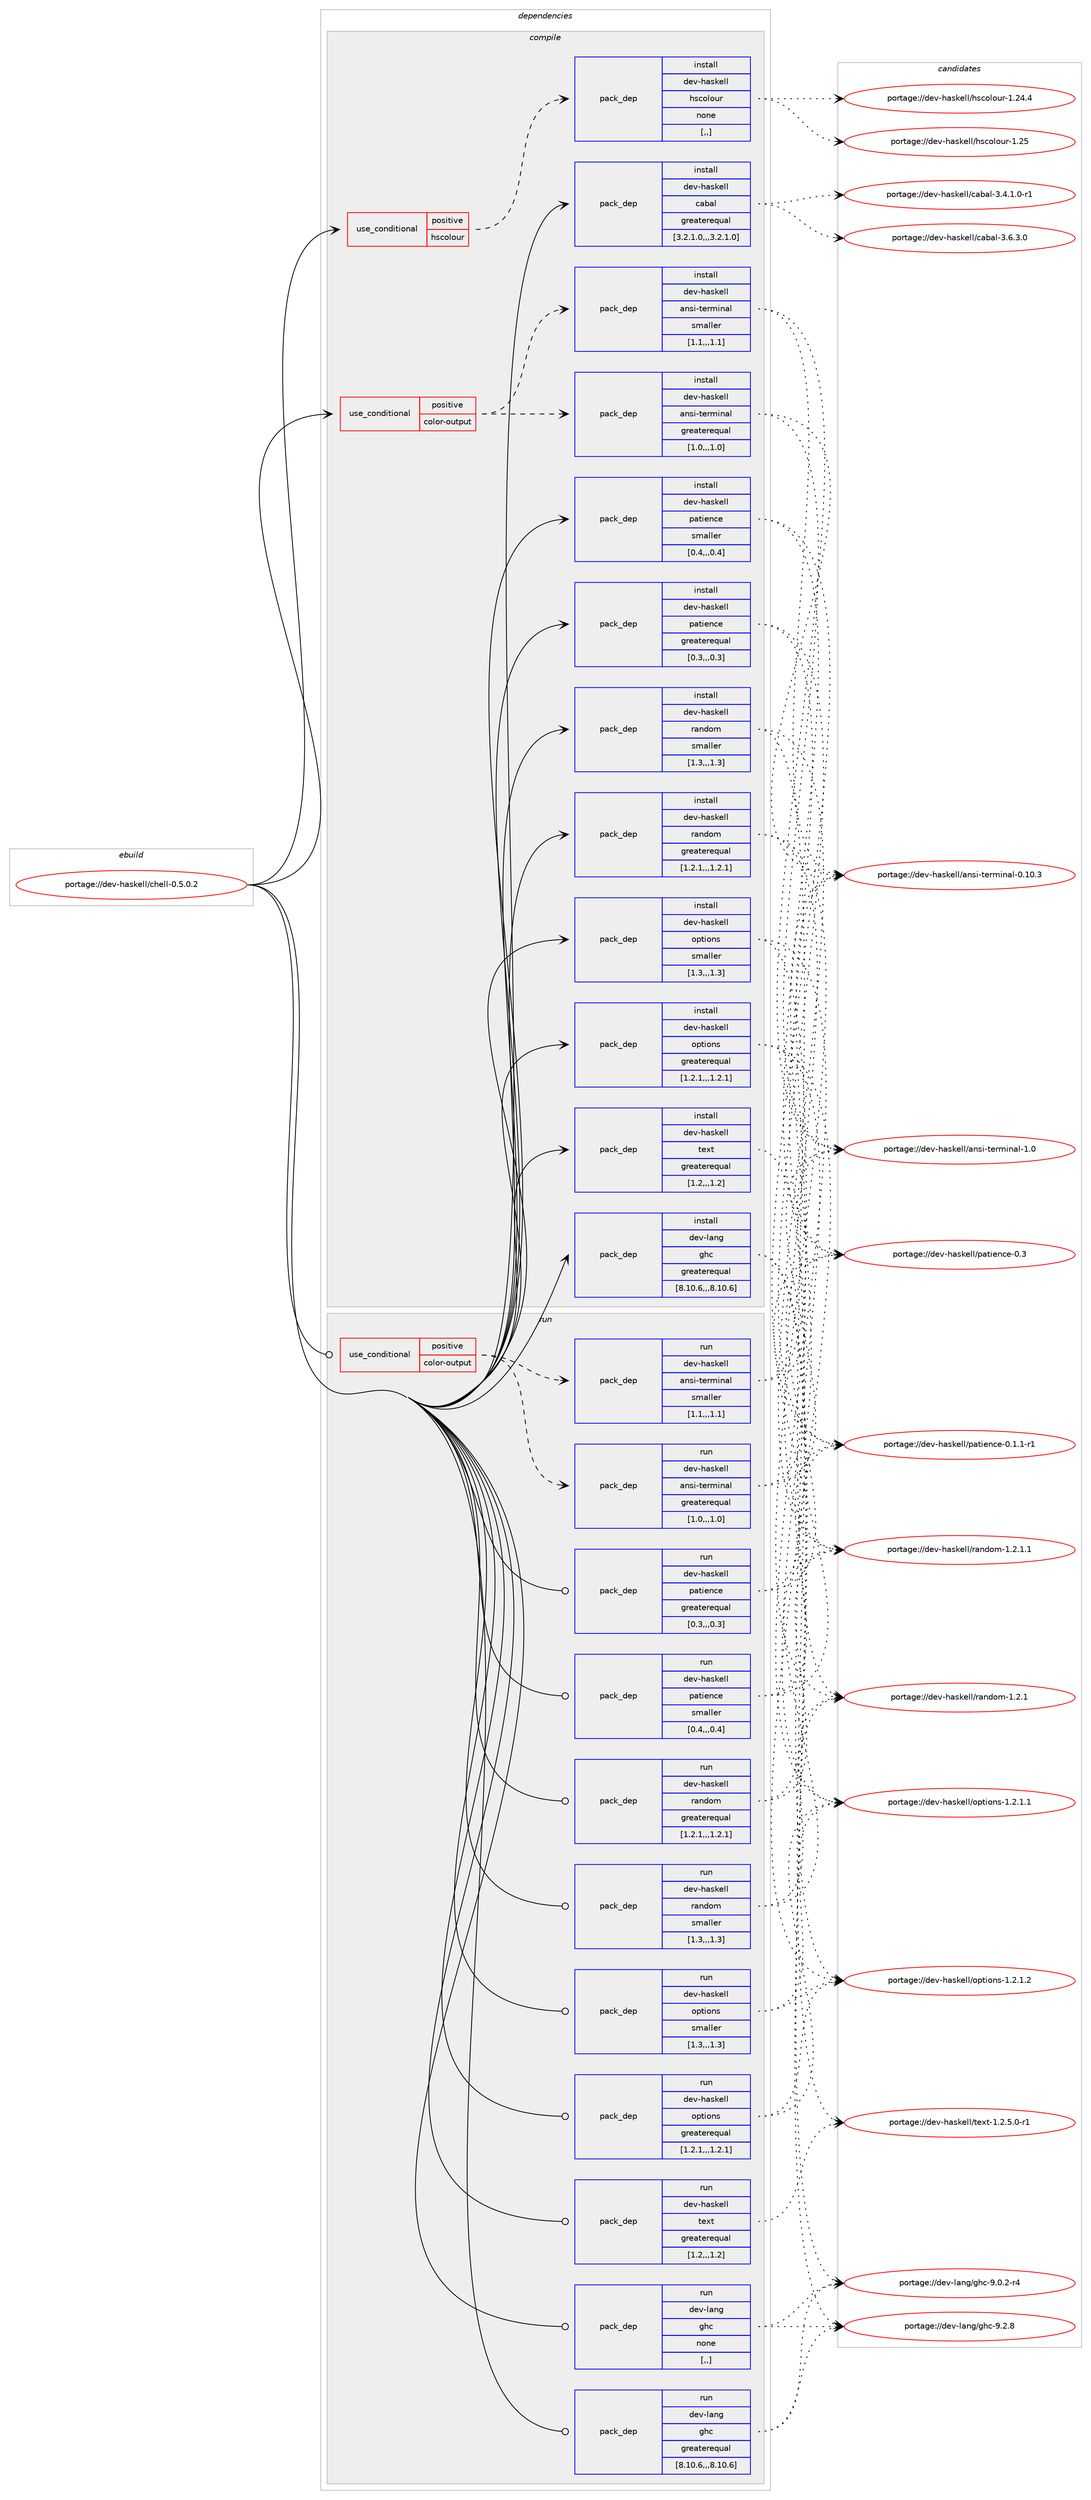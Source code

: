 digraph prolog {

# *************
# Graph options
# *************

newrank=true;
concentrate=true;
compound=true;
graph [rankdir=LR,fontname=Helvetica,fontsize=10,ranksep=1.5];#, ranksep=2.5, nodesep=0.2];
edge  [arrowhead=vee];
node  [fontname=Helvetica,fontsize=10];

# **********
# The ebuild
# **********

subgraph cluster_leftcol {
color=gray;
label=<<i>ebuild</i>>;
id [label="portage://dev-haskell/chell-0.5.0.2", color=red, width=4, href="../dev-haskell/chell-0.5.0.2.svg"];
}

# ****************
# The dependencies
# ****************

subgraph cluster_midcol {
color=gray;
label=<<i>dependencies</i>>;
subgraph cluster_compile {
fillcolor="#eeeeee";
style=filled;
label=<<i>compile</i>>;
subgraph cond20189 {
dependency78139 [label=<<TABLE BORDER="0" CELLBORDER="1" CELLSPACING="0" CELLPADDING="4"><TR><TD ROWSPAN="3" CELLPADDING="10">use_conditional</TD></TR><TR><TD>positive</TD></TR><TR><TD>color-output</TD></TR></TABLE>>, shape=none, color=red];
subgraph pack56978 {
dependency78140 [label=<<TABLE BORDER="0" CELLBORDER="1" CELLSPACING="0" CELLPADDING="4" WIDTH="220"><TR><TD ROWSPAN="6" CELLPADDING="30">pack_dep</TD></TR><TR><TD WIDTH="110">install</TD></TR><TR><TD>dev-haskell</TD></TR><TR><TD>ansi-terminal</TD></TR><TR><TD>greaterequal</TD></TR><TR><TD>[1.0,,,1.0]</TD></TR></TABLE>>, shape=none, color=blue];
}
dependency78139:e -> dependency78140:w [weight=20,style="dashed",arrowhead="vee"];
subgraph pack56979 {
dependency78141 [label=<<TABLE BORDER="0" CELLBORDER="1" CELLSPACING="0" CELLPADDING="4" WIDTH="220"><TR><TD ROWSPAN="6" CELLPADDING="30">pack_dep</TD></TR><TR><TD WIDTH="110">install</TD></TR><TR><TD>dev-haskell</TD></TR><TR><TD>ansi-terminal</TD></TR><TR><TD>smaller</TD></TR><TR><TD>[1.1,,,1.1]</TD></TR></TABLE>>, shape=none, color=blue];
}
dependency78139:e -> dependency78141:w [weight=20,style="dashed",arrowhead="vee"];
}
id:e -> dependency78139:w [weight=20,style="solid",arrowhead="vee"];
subgraph cond20190 {
dependency78142 [label=<<TABLE BORDER="0" CELLBORDER="1" CELLSPACING="0" CELLPADDING="4"><TR><TD ROWSPAN="3" CELLPADDING="10">use_conditional</TD></TR><TR><TD>positive</TD></TR><TR><TD>hscolour</TD></TR></TABLE>>, shape=none, color=red];
subgraph pack56980 {
dependency78143 [label=<<TABLE BORDER="0" CELLBORDER="1" CELLSPACING="0" CELLPADDING="4" WIDTH="220"><TR><TD ROWSPAN="6" CELLPADDING="30">pack_dep</TD></TR><TR><TD WIDTH="110">install</TD></TR><TR><TD>dev-haskell</TD></TR><TR><TD>hscolour</TD></TR><TR><TD>none</TD></TR><TR><TD>[,,]</TD></TR></TABLE>>, shape=none, color=blue];
}
dependency78142:e -> dependency78143:w [weight=20,style="dashed",arrowhead="vee"];
}
id:e -> dependency78142:w [weight=20,style="solid",arrowhead="vee"];
subgraph pack56981 {
dependency78144 [label=<<TABLE BORDER="0" CELLBORDER="1" CELLSPACING="0" CELLPADDING="4" WIDTH="220"><TR><TD ROWSPAN="6" CELLPADDING="30">pack_dep</TD></TR><TR><TD WIDTH="110">install</TD></TR><TR><TD>dev-haskell</TD></TR><TR><TD>cabal</TD></TR><TR><TD>greaterequal</TD></TR><TR><TD>[3.2.1.0,,,3.2.1.0]</TD></TR></TABLE>>, shape=none, color=blue];
}
id:e -> dependency78144:w [weight=20,style="solid",arrowhead="vee"];
subgraph pack56982 {
dependency78145 [label=<<TABLE BORDER="0" CELLBORDER="1" CELLSPACING="0" CELLPADDING="4" WIDTH="220"><TR><TD ROWSPAN="6" CELLPADDING="30">pack_dep</TD></TR><TR><TD WIDTH="110">install</TD></TR><TR><TD>dev-haskell</TD></TR><TR><TD>options</TD></TR><TR><TD>greaterequal</TD></TR><TR><TD>[1.2.1,,,1.2.1]</TD></TR></TABLE>>, shape=none, color=blue];
}
id:e -> dependency78145:w [weight=20,style="solid",arrowhead="vee"];
subgraph pack56983 {
dependency78146 [label=<<TABLE BORDER="0" CELLBORDER="1" CELLSPACING="0" CELLPADDING="4" WIDTH="220"><TR><TD ROWSPAN="6" CELLPADDING="30">pack_dep</TD></TR><TR><TD WIDTH="110">install</TD></TR><TR><TD>dev-haskell</TD></TR><TR><TD>options</TD></TR><TR><TD>smaller</TD></TR><TR><TD>[1.3,,,1.3]</TD></TR></TABLE>>, shape=none, color=blue];
}
id:e -> dependency78146:w [weight=20,style="solid",arrowhead="vee"];
subgraph pack56984 {
dependency78147 [label=<<TABLE BORDER="0" CELLBORDER="1" CELLSPACING="0" CELLPADDING="4" WIDTH="220"><TR><TD ROWSPAN="6" CELLPADDING="30">pack_dep</TD></TR><TR><TD WIDTH="110">install</TD></TR><TR><TD>dev-haskell</TD></TR><TR><TD>patience</TD></TR><TR><TD>greaterequal</TD></TR><TR><TD>[0.3,,,0.3]</TD></TR></TABLE>>, shape=none, color=blue];
}
id:e -> dependency78147:w [weight=20,style="solid",arrowhead="vee"];
subgraph pack56985 {
dependency78148 [label=<<TABLE BORDER="0" CELLBORDER="1" CELLSPACING="0" CELLPADDING="4" WIDTH="220"><TR><TD ROWSPAN="6" CELLPADDING="30">pack_dep</TD></TR><TR><TD WIDTH="110">install</TD></TR><TR><TD>dev-haskell</TD></TR><TR><TD>patience</TD></TR><TR><TD>smaller</TD></TR><TR><TD>[0.4,,,0.4]</TD></TR></TABLE>>, shape=none, color=blue];
}
id:e -> dependency78148:w [weight=20,style="solid",arrowhead="vee"];
subgraph pack56986 {
dependency78149 [label=<<TABLE BORDER="0" CELLBORDER="1" CELLSPACING="0" CELLPADDING="4" WIDTH="220"><TR><TD ROWSPAN="6" CELLPADDING="30">pack_dep</TD></TR><TR><TD WIDTH="110">install</TD></TR><TR><TD>dev-haskell</TD></TR><TR><TD>random</TD></TR><TR><TD>greaterequal</TD></TR><TR><TD>[1.2.1,,,1.2.1]</TD></TR></TABLE>>, shape=none, color=blue];
}
id:e -> dependency78149:w [weight=20,style="solid",arrowhead="vee"];
subgraph pack56987 {
dependency78150 [label=<<TABLE BORDER="0" CELLBORDER="1" CELLSPACING="0" CELLPADDING="4" WIDTH="220"><TR><TD ROWSPAN="6" CELLPADDING="30">pack_dep</TD></TR><TR><TD WIDTH="110">install</TD></TR><TR><TD>dev-haskell</TD></TR><TR><TD>random</TD></TR><TR><TD>smaller</TD></TR><TR><TD>[1.3,,,1.3]</TD></TR></TABLE>>, shape=none, color=blue];
}
id:e -> dependency78150:w [weight=20,style="solid",arrowhead="vee"];
subgraph pack56988 {
dependency78151 [label=<<TABLE BORDER="0" CELLBORDER="1" CELLSPACING="0" CELLPADDING="4" WIDTH="220"><TR><TD ROWSPAN="6" CELLPADDING="30">pack_dep</TD></TR><TR><TD WIDTH="110">install</TD></TR><TR><TD>dev-haskell</TD></TR><TR><TD>text</TD></TR><TR><TD>greaterequal</TD></TR><TR><TD>[1.2,,,1.2]</TD></TR></TABLE>>, shape=none, color=blue];
}
id:e -> dependency78151:w [weight=20,style="solid",arrowhead="vee"];
subgraph pack56989 {
dependency78152 [label=<<TABLE BORDER="0" CELLBORDER="1" CELLSPACING="0" CELLPADDING="4" WIDTH="220"><TR><TD ROWSPAN="6" CELLPADDING="30">pack_dep</TD></TR><TR><TD WIDTH="110">install</TD></TR><TR><TD>dev-lang</TD></TR><TR><TD>ghc</TD></TR><TR><TD>greaterequal</TD></TR><TR><TD>[8.10.6,,,8.10.6]</TD></TR></TABLE>>, shape=none, color=blue];
}
id:e -> dependency78152:w [weight=20,style="solid",arrowhead="vee"];
}
subgraph cluster_compileandrun {
fillcolor="#eeeeee";
style=filled;
label=<<i>compile and run</i>>;
}
subgraph cluster_run {
fillcolor="#eeeeee";
style=filled;
label=<<i>run</i>>;
subgraph cond20191 {
dependency78153 [label=<<TABLE BORDER="0" CELLBORDER="1" CELLSPACING="0" CELLPADDING="4"><TR><TD ROWSPAN="3" CELLPADDING="10">use_conditional</TD></TR><TR><TD>positive</TD></TR><TR><TD>color-output</TD></TR></TABLE>>, shape=none, color=red];
subgraph pack56990 {
dependency78154 [label=<<TABLE BORDER="0" CELLBORDER="1" CELLSPACING="0" CELLPADDING="4" WIDTH="220"><TR><TD ROWSPAN="6" CELLPADDING="30">pack_dep</TD></TR><TR><TD WIDTH="110">run</TD></TR><TR><TD>dev-haskell</TD></TR><TR><TD>ansi-terminal</TD></TR><TR><TD>greaterequal</TD></TR><TR><TD>[1.0,,,1.0]</TD></TR></TABLE>>, shape=none, color=blue];
}
dependency78153:e -> dependency78154:w [weight=20,style="dashed",arrowhead="vee"];
subgraph pack56991 {
dependency78155 [label=<<TABLE BORDER="0" CELLBORDER="1" CELLSPACING="0" CELLPADDING="4" WIDTH="220"><TR><TD ROWSPAN="6" CELLPADDING="30">pack_dep</TD></TR><TR><TD WIDTH="110">run</TD></TR><TR><TD>dev-haskell</TD></TR><TR><TD>ansi-terminal</TD></TR><TR><TD>smaller</TD></TR><TR><TD>[1.1,,,1.1]</TD></TR></TABLE>>, shape=none, color=blue];
}
dependency78153:e -> dependency78155:w [weight=20,style="dashed",arrowhead="vee"];
}
id:e -> dependency78153:w [weight=20,style="solid",arrowhead="odot"];
subgraph pack56992 {
dependency78156 [label=<<TABLE BORDER="0" CELLBORDER="1" CELLSPACING="0" CELLPADDING="4" WIDTH="220"><TR><TD ROWSPAN="6" CELLPADDING="30">pack_dep</TD></TR><TR><TD WIDTH="110">run</TD></TR><TR><TD>dev-haskell</TD></TR><TR><TD>options</TD></TR><TR><TD>greaterequal</TD></TR><TR><TD>[1.2.1,,,1.2.1]</TD></TR></TABLE>>, shape=none, color=blue];
}
id:e -> dependency78156:w [weight=20,style="solid",arrowhead="odot"];
subgraph pack56993 {
dependency78157 [label=<<TABLE BORDER="0" CELLBORDER="1" CELLSPACING="0" CELLPADDING="4" WIDTH="220"><TR><TD ROWSPAN="6" CELLPADDING="30">pack_dep</TD></TR><TR><TD WIDTH="110">run</TD></TR><TR><TD>dev-haskell</TD></TR><TR><TD>options</TD></TR><TR><TD>smaller</TD></TR><TR><TD>[1.3,,,1.3]</TD></TR></TABLE>>, shape=none, color=blue];
}
id:e -> dependency78157:w [weight=20,style="solid",arrowhead="odot"];
subgraph pack56994 {
dependency78158 [label=<<TABLE BORDER="0" CELLBORDER="1" CELLSPACING="0" CELLPADDING="4" WIDTH="220"><TR><TD ROWSPAN="6" CELLPADDING="30">pack_dep</TD></TR><TR><TD WIDTH="110">run</TD></TR><TR><TD>dev-haskell</TD></TR><TR><TD>patience</TD></TR><TR><TD>greaterequal</TD></TR><TR><TD>[0.3,,,0.3]</TD></TR></TABLE>>, shape=none, color=blue];
}
id:e -> dependency78158:w [weight=20,style="solid",arrowhead="odot"];
subgraph pack56995 {
dependency78159 [label=<<TABLE BORDER="0" CELLBORDER="1" CELLSPACING="0" CELLPADDING="4" WIDTH="220"><TR><TD ROWSPAN="6" CELLPADDING="30">pack_dep</TD></TR><TR><TD WIDTH="110">run</TD></TR><TR><TD>dev-haskell</TD></TR><TR><TD>patience</TD></TR><TR><TD>smaller</TD></TR><TR><TD>[0.4,,,0.4]</TD></TR></TABLE>>, shape=none, color=blue];
}
id:e -> dependency78159:w [weight=20,style="solid",arrowhead="odot"];
subgraph pack56996 {
dependency78160 [label=<<TABLE BORDER="0" CELLBORDER="1" CELLSPACING="0" CELLPADDING="4" WIDTH="220"><TR><TD ROWSPAN="6" CELLPADDING="30">pack_dep</TD></TR><TR><TD WIDTH="110">run</TD></TR><TR><TD>dev-haskell</TD></TR><TR><TD>random</TD></TR><TR><TD>greaterequal</TD></TR><TR><TD>[1.2.1,,,1.2.1]</TD></TR></TABLE>>, shape=none, color=blue];
}
id:e -> dependency78160:w [weight=20,style="solid",arrowhead="odot"];
subgraph pack56997 {
dependency78161 [label=<<TABLE BORDER="0" CELLBORDER="1" CELLSPACING="0" CELLPADDING="4" WIDTH="220"><TR><TD ROWSPAN="6" CELLPADDING="30">pack_dep</TD></TR><TR><TD WIDTH="110">run</TD></TR><TR><TD>dev-haskell</TD></TR><TR><TD>random</TD></TR><TR><TD>smaller</TD></TR><TR><TD>[1.3,,,1.3]</TD></TR></TABLE>>, shape=none, color=blue];
}
id:e -> dependency78161:w [weight=20,style="solid",arrowhead="odot"];
subgraph pack56998 {
dependency78162 [label=<<TABLE BORDER="0" CELLBORDER="1" CELLSPACING="0" CELLPADDING="4" WIDTH="220"><TR><TD ROWSPAN="6" CELLPADDING="30">pack_dep</TD></TR><TR><TD WIDTH="110">run</TD></TR><TR><TD>dev-haskell</TD></TR><TR><TD>text</TD></TR><TR><TD>greaterequal</TD></TR><TR><TD>[1.2,,,1.2]</TD></TR></TABLE>>, shape=none, color=blue];
}
id:e -> dependency78162:w [weight=20,style="solid",arrowhead="odot"];
subgraph pack56999 {
dependency78163 [label=<<TABLE BORDER="0" CELLBORDER="1" CELLSPACING="0" CELLPADDING="4" WIDTH="220"><TR><TD ROWSPAN="6" CELLPADDING="30">pack_dep</TD></TR><TR><TD WIDTH="110">run</TD></TR><TR><TD>dev-lang</TD></TR><TR><TD>ghc</TD></TR><TR><TD>greaterequal</TD></TR><TR><TD>[8.10.6,,,8.10.6]</TD></TR></TABLE>>, shape=none, color=blue];
}
id:e -> dependency78163:w [weight=20,style="solid",arrowhead="odot"];
subgraph pack57000 {
dependency78164 [label=<<TABLE BORDER="0" CELLBORDER="1" CELLSPACING="0" CELLPADDING="4" WIDTH="220"><TR><TD ROWSPAN="6" CELLPADDING="30">pack_dep</TD></TR><TR><TD WIDTH="110">run</TD></TR><TR><TD>dev-lang</TD></TR><TR><TD>ghc</TD></TR><TR><TD>none</TD></TR><TR><TD>[,,]</TD></TR></TABLE>>, shape=none, color=blue];
}
id:e -> dependency78164:w [weight=20,style="solid",arrowhead="odot"];
}
}

# **************
# The candidates
# **************

subgraph cluster_choices {
rank=same;
color=gray;
label=<<i>candidates</i>>;

subgraph choice56978 {
color=black;
nodesep=1;
choice10010111845104971151071011081084797110115105451161011141091051109710845494648 [label="portage://dev-haskell/ansi-terminal-1.0", color=red, width=4,href="../dev-haskell/ansi-terminal-1.0.svg"];
choice10010111845104971151071011081084797110115105451161011141091051109710845484649484651 [label="portage://dev-haskell/ansi-terminal-0.10.3", color=red, width=4,href="../dev-haskell/ansi-terminal-0.10.3.svg"];
dependency78140:e -> choice10010111845104971151071011081084797110115105451161011141091051109710845494648:w [style=dotted,weight="100"];
dependency78140:e -> choice10010111845104971151071011081084797110115105451161011141091051109710845484649484651:w [style=dotted,weight="100"];
}
subgraph choice56979 {
color=black;
nodesep=1;
choice10010111845104971151071011081084797110115105451161011141091051109710845494648 [label="portage://dev-haskell/ansi-terminal-1.0", color=red, width=4,href="../dev-haskell/ansi-terminal-1.0.svg"];
choice10010111845104971151071011081084797110115105451161011141091051109710845484649484651 [label="portage://dev-haskell/ansi-terminal-0.10.3", color=red, width=4,href="../dev-haskell/ansi-terminal-0.10.3.svg"];
dependency78141:e -> choice10010111845104971151071011081084797110115105451161011141091051109710845494648:w [style=dotted,weight="100"];
dependency78141:e -> choice10010111845104971151071011081084797110115105451161011141091051109710845484649484651:w [style=dotted,weight="100"];
}
subgraph choice56980 {
color=black;
nodesep=1;
choice100101118451049711510710110810847104115991111081111171144549465053 [label="portage://dev-haskell/hscolour-1.25", color=red, width=4,href="../dev-haskell/hscolour-1.25.svg"];
choice1001011184510497115107101108108471041159911110811111711445494650524652 [label="portage://dev-haskell/hscolour-1.24.4", color=red, width=4,href="../dev-haskell/hscolour-1.24.4.svg"];
dependency78143:e -> choice100101118451049711510710110810847104115991111081111171144549465053:w [style=dotted,weight="100"];
dependency78143:e -> choice1001011184510497115107101108108471041159911110811111711445494650524652:w [style=dotted,weight="100"];
}
subgraph choice56981 {
color=black;
nodesep=1;
choice100101118451049711510710110810847999798971084551465446514648 [label="portage://dev-haskell/cabal-3.6.3.0", color=red, width=4,href="../dev-haskell/cabal-3.6.3.0.svg"];
choice1001011184510497115107101108108479997989710845514652464946484511449 [label="portage://dev-haskell/cabal-3.4.1.0-r1", color=red, width=4,href="../dev-haskell/cabal-3.4.1.0-r1.svg"];
dependency78144:e -> choice100101118451049711510710110810847999798971084551465446514648:w [style=dotted,weight="100"];
dependency78144:e -> choice1001011184510497115107101108108479997989710845514652464946484511449:w [style=dotted,weight="100"];
}
subgraph choice56982 {
color=black;
nodesep=1;
choice1001011184510497115107101108108471111121161051111101154549465046494650 [label="portage://dev-haskell/options-1.2.1.2", color=red, width=4,href="../dev-haskell/options-1.2.1.2.svg"];
choice1001011184510497115107101108108471111121161051111101154549465046494649 [label="portage://dev-haskell/options-1.2.1.1", color=red, width=4,href="../dev-haskell/options-1.2.1.1.svg"];
dependency78145:e -> choice1001011184510497115107101108108471111121161051111101154549465046494650:w [style=dotted,weight="100"];
dependency78145:e -> choice1001011184510497115107101108108471111121161051111101154549465046494649:w [style=dotted,weight="100"];
}
subgraph choice56983 {
color=black;
nodesep=1;
choice1001011184510497115107101108108471111121161051111101154549465046494650 [label="portage://dev-haskell/options-1.2.1.2", color=red, width=4,href="../dev-haskell/options-1.2.1.2.svg"];
choice1001011184510497115107101108108471111121161051111101154549465046494649 [label="portage://dev-haskell/options-1.2.1.1", color=red, width=4,href="../dev-haskell/options-1.2.1.1.svg"];
dependency78146:e -> choice1001011184510497115107101108108471111121161051111101154549465046494650:w [style=dotted,weight="100"];
dependency78146:e -> choice1001011184510497115107101108108471111121161051111101154549465046494649:w [style=dotted,weight="100"];
}
subgraph choice56984 {
color=black;
nodesep=1;
choice100101118451049711510710110810847112971161051011109910145484651 [label="portage://dev-haskell/patience-0.3", color=red, width=4,href="../dev-haskell/patience-0.3.svg"];
choice10010111845104971151071011081084711297116105101110991014548464946494511449 [label="portage://dev-haskell/patience-0.1.1-r1", color=red, width=4,href="../dev-haskell/patience-0.1.1-r1.svg"];
dependency78147:e -> choice100101118451049711510710110810847112971161051011109910145484651:w [style=dotted,weight="100"];
dependency78147:e -> choice10010111845104971151071011081084711297116105101110991014548464946494511449:w [style=dotted,weight="100"];
}
subgraph choice56985 {
color=black;
nodesep=1;
choice100101118451049711510710110810847112971161051011109910145484651 [label="portage://dev-haskell/patience-0.3", color=red, width=4,href="../dev-haskell/patience-0.3.svg"];
choice10010111845104971151071011081084711297116105101110991014548464946494511449 [label="portage://dev-haskell/patience-0.1.1-r1", color=red, width=4,href="../dev-haskell/patience-0.1.1-r1.svg"];
dependency78148:e -> choice100101118451049711510710110810847112971161051011109910145484651:w [style=dotted,weight="100"];
dependency78148:e -> choice10010111845104971151071011081084711297116105101110991014548464946494511449:w [style=dotted,weight="100"];
}
subgraph choice56986 {
color=black;
nodesep=1;
choice100101118451049711510710110810847114971101001111094549465046494649 [label="portage://dev-haskell/random-1.2.1.1", color=red, width=4,href="../dev-haskell/random-1.2.1.1.svg"];
choice10010111845104971151071011081084711497110100111109454946504649 [label="portage://dev-haskell/random-1.2.1", color=red, width=4,href="../dev-haskell/random-1.2.1.svg"];
dependency78149:e -> choice100101118451049711510710110810847114971101001111094549465046494649:w [style=dotted,weight="100"];
dependency78149:e -> choice10010111845104971151071011081084711497110100111109454946504649:w [style=dotted,weight="100"];
}
subgraph choice56987 {
color=black;
nodesep=1;
choice100101118451049711510710110810847114971101001111094549465046494649 [label="portage://dev-haskell/random-1.2.1.1", color=red, width=4,href="../dev-haskell/random-1.2.1.1.svg"];
choice10010111845104971151071011081084711497110100111109454946504649 [label="portage://dev-haskell/random-1.2.1", color=red, width=4,href="../dev-haskell/random-1.2.1.svg"];
dependency78150:e -> choice100101118451049711510710110810847114971101001111094549465046494649:w [style=dotted,weight="100"];
dependency78150:e -> choice10010111845104971151071011081084711497110100111109454946504649:w [style=dotted,weight="100"];
}
subgraph choice56988 {
color=black;
nodesep=1;
choice10010111845104971151071011081084711610112011645494650465346484511449 [label="portage://dev-haskell/text-1.2.5.0-r1", color=red, width=4,href="../dev-haskell/text-1.2.5.0-r1.svg"];
dependency78151:e -> choice10010111845104971151071011081084711610112011645494650465346484511449:w [style=dotted,weight="100"];
}
subgraph choice56989 {
color=black;
nodesep=1;
choice10010111845108971101034710310499455746504656 [label="portage://dev-lang/ghc-9.2.8", color=red, width=4,href="../dev-lang/ghc-9.2.8.svg"];
choice100101118451089711010347103104994557464846504511452 [label="portage://dev-lang/ghc-9.0.2-r4", color=red, width=4,href="../dev-lang/ghc-9.0.2-r4.svg"];
dependency78152:e -> choice10010111845108971101034710310499455746504656:w [style=dotted,weight="100"];
dependency78152:e -> choice100101118451089711010347103104994557464846504511452:w [style=dotted,weight="100"];
}
subgraph choice56990 {
color=black;
nodesep=1;
choice10010111845104971151071011081084797110115105451161011141091051109710845494648 [label="portage://dev-haskell/ansi-terminal-1.0", color=red, width=4,href="../dev-haskell/ansi-terminal-1.0.svg"];
choice10010111845104971151071011081084797110115105451161011141091051109710845484649484651 [label="portage://dev-haskell/ansi-terminal-0.10.3", color=red, width=4,href="../dev-haskell/ansi-terminal-0.10.3.svg"];
dependency78154:e -> choice10010111845104971151071011081084797110115105451161011141091051109710845494648:w [style=dotted,weight="100"];
dependency78154:e -> choice10010111845104971151071011081084797110115105451161011141091051109710845484649484651:w [style=dotted,weight="100"];
}
subgraph choice56991 {
color=black;
nodesep=1;
choice10010111845104971151071011081084797110115105451161011141091051109710845494648 [label="portage://dev-haskell/ansi-terminal-1.0", color=red, width=4,href="../dev-haskell/ansi-terminal-1.0.svg"];
choice10010111845104971151071011081084797110115105451161011141091051109710845484649484651 [label="portage://dev-haskell/ansi-terminal-0.10.3", color=red, width=4,href="../dev-haskell/ansi-terminal-0.10.3.svg"];
dependency78155:e -> choice10010111845104971151071011081084797110115105451161011141091051109710845494648:w [style=dotted,weight="100"];
dependency78155:e -> choice10010111845104971151071011081084797110115105451161011141091051109710845484649484651:w [style=dotted,weight="100"];
}
subgraph choice56992 {
color=black;
nodesep=1;
choice1001011184510497115107101108108471111121161051111101154549465046494650 [label="portage://dev-haskell/options-1.2.1.2", color=red, width=4,href="../dev-haskell/options-1.2.1.2.svg"];
choice1001011184510497115107101108108471111121161051111101154549465046494649 [label="portage://dev-haskell/options-1.2.1.1", color=red, width=4,href="../dev-haskell/options-1.2.1.1.svg"];
dependency78156:e -> choice1001011184510497115107101108108471111121161051111101154549465046494650:w [style=dotted,weight="100"];
dependency78156:e -> choice1001011184510497115107101108108471111121161051111101154549465046494649:w [style=dotted,weight="100"];
}
subgraph choice56993 {
color=black;
nodesep=1;
choice1001011184510497115107101108108471111121161051111101154549465046494650 [label="portage://dev-haskell/options-1.2.1.2", color=red, width=4,href="../dev-haskell/options-1.2.1.2.svg"];
choice1001011184510497115107101108108471111121161051111101154549465046494649 [label="portage://dev-haskell/options-1.2.1.1", color=red, width=4,href="../dev-haskell/options-1.2.1.1.svg"];
dependency78157:e -> choice1001011184510497115107101108108471111121161051111101154549465046494650:w [style=dotted,weight="100"];
dependency78157:e -> choice1001011184510497115107101108108471111121161051111101154549465046494649:w [style=dotted,weight="100"];
}
subgraph choice56994 {
color=black;
nodesep=1;
choice100101118451049711510710110810847112971161051011109910145484651 [label="portage://dev-haskell/patience-0.3", color=red, width=4,href="../dev-haskell/patience-0.3.svg"];
choice10010111845104971151071011081084711297116105101110991014548464946494511449 [label="portage://dev-haskell/patience-0.1.1-r1", color=red, width=4,href="../dev-haskell/patience-0.1.1-r1.svg"];
dependency78158:e -> choice100101118451049711510710110810847112971161051011109910145484651:w [style=dotted,weight="100"];
dependency78158:e -> choice10010111845104971151071011081084711297116105101110991014548464946494511449:w [style=dotted,weight="100"];
}
subgraph choice56995 {
color=black;
nodesep=1;
choice100101118451049711510710110810847112971161051011109910145484651 [label="portage://dev-haskell/patience-0.3", color=red, width=4,href="../dev-haskell/patience-0.3.svg"];
choice10010111845104971151071011081084711297116105101110991014548464946494511449 [label="portage://dev-haskell/patience-0.1.1-r1", color=red, width=4,href="../dev-haskell/patience-0.1.1-r1.svg"];
dependency78159:e -> choice100101118451049711510710110810847112971161051011109910145484651:w [style=dotted,weight="100"];
dependency78159:e -> choice10010111845104971151071011081084711297116105101110991014548464946494511449:w [style=dotted,weight="100"];
}
subgraph choice56996 {
color=black;
nodesep=1;
choice100101118451049711510710110810847114971101001111094549465046494649 [label="portage://dev-haskell/random-1.2.1.1", color=red, width=4,href="../dev-haskell/random-1.2.1.1.svg"];
choice10010111845104971151071011081084711497110100111109454946504649 [label="portage://dev-haskell/random-1.2.1", color=red, width=4,href="../dev-haskell/random-1.2.1.svg"];
dependency78160:e -> choice100101118451049711510710110810847114971101001111094549465046494649:w [style=dotted,weight="100"];
dependency78160:e -> choice10010111845104971151071011081084711497110100111109454946504649:w [style=dotted,weight="100"];
}
subgraph choice56997 {
color=black;
nodesep=1;
choice100101118451049711510710110810847114971101001111094549465046494649 [label="portage://dev-haskell/random-1.2.1.1", color=red, width=4,href="../dev-haskell/random-1.2.1.1.svg"];
choice10010111845104971151071011081084711497110100111109454946504649 [label="portage://dev-haskell/random-1.2.1", color=red, width=4,href="../dev-haskell/random-1.2.1.svg"];
dependency78161:e -> choice100101118451049711510710110810847114971101001111094549465046494649:w [style=dotted,weight="100"];
dependency78161:e -> choice10010111845104971151071011081084711497110100111109454946504649:w [style=dotted,weight="100"];
}
subgraph choice56998 {
color=black;
nodesep=1;
choice10010111845104971151071011081084711610112011645494650465346484511449 [label="portage://dev-haskell/text-1.2.5.0-r1", color=red, width=4,href="../dev-haskell/text-1.2.5.0-r1.svg"];
dependency78162:e -> choice10010111845104971151071011081084711610112011645494650465346484511449:w [style=dotted,weight="100"];
}
subgraph choice56999 {
color=black;
nodesep=1;
choice10010111845108971101034710310499455746504656 [label="portage://dev-lang/ghc-9.2.8", color=red, width=4,href="../dev-lang/ghc-9.2.8.svg"];
choice100101118451089711010347103104994557464846504511452 [label="portage://dev-lang/ghc-9.0.2-r4", color=red, width=4,href="../dev-lang/ghc-9.0.2-r4.svg"];
dependency78163:e -> choice10010111845108971101034710310499455746504656:w [style=dotted,weight="100"];
dependency78163:e -> choice100101118451089711010347103104994557464846504511452:w [style=dotted,weight="100"];
}
subgraph choice57000 {
color=black;
nodesep=1;
choice10010111845108971101034710310499455746504656 [label="portage://dev-lang/ghc-9.2.8", color=red, width=4,href="../dev-lang/ghc-9.2.8.svg"];
choice100101118451089711010347103104994557464846504511452 [label="portage://dev-lang/ghc-9.0.2-r4", color=red, width=4,href="../dev-lang/ghc-9.0.2-r4.svg"];
dependency78164:e -> choice10010111845108971101034710310499455746504656:w [style=dotted,weight="100"];
dependency78164:e -> choice100101118451089711010347103104994557464846504511452:w [style=dotted,weight="100"];
}
}

}
